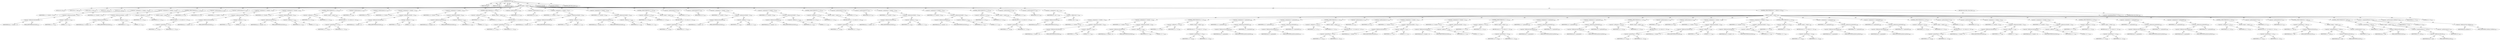 digraph "fullGtU" {  
"111669149727" [label = <(METHOD,fullGtU)<SUB>1408</SUB>> ]
"115964117054" [label = <(PARAM,this)<SUB>1408</SUB>> ]
"115964117055" [label = <(PARAM,int i1)<SUB>1408</SUB>> ]
"115964117056" [label = <(PARAM,int i2)<SUB>1408</SUB>> ]
"25769804007" [label = <(BLOCK,&lt;empty&gt;,&lt;empty&gt;)<SUB>1408</SUB>> ]
"94489280630" [label = <(LOCAL,int k: int)<SUB>1409</SUB>> ]
"94489280631" [label = <(LOCAL,char c1: char)<SUB>1410</SUB>> ]
"94489280632" [label = <(LOCAL,char c2: char)<SUB>1410</SUB>> ]
"94489280633" [label = <(LOCAL,int s1: int)<SUB>1411</SUB>> ]
"94489280634" [label = <(LOCAL,int s2: int)<SUB>1411</SUB>> ]
"30064772810" [label = <(&lt;operator&gt;.assignment,c1 = block[i1 + 1])<SUB>1413</SUB>> ]
"68719478274" [label = <(IDENTIFIER,c1,c1 = block[i1 + 1])<SUB>1413</SUB>> ]
"30064772811" [label = <(&lt;operator&gt;.indexAccess,block[i1 + 1])<SUB>1413</SUB>> ]
"30064772812" [label = <(&lt;operator&gt;.fieldAccess,this.block)<SUB>1413</SUB>> ]
"68719478275" [label = <(IDENTIFIER,this,c1 = block[i1 + 1])> ]
"55834575189" [label = <(FIELD_IDENTIFIER,block,block)<SUB>1413</SUB>> ]
"30064772813" [label = <(&lt;operator&gt;.addition,i1 + 1)<SUB>1413</SUB>> ]
"68719478276" [label = <(IDENTIFIER,i1,i1 + 1)<SUB>1413</SUB>> ]
"90194313674" [label = <(LITERAL,1,i1 + 1)<SUB>1413</SUB>> ]
"30064772814" [label = <(&lt;operator&gt;.assignment,c2 = block[i2 + 1])<SUB>1414</SUB>> ]
"68719478277" [label = <(IDENTIFIER,c2,c2 = block[i2 + 1])<SUB>1414</SUB>> ]
"30064772815" [label = <(&lt;operator&gt;.indexAccess,block[i2 + 1])<SUB>1414</SUB>> ]
"30064772816" [label = <(&lt;operator&gt;.fieldAccess,this.block)<SUB>1414</SUB>> ]
"68719478278" [label = <(IDENTIFIER,this,c2 = block[i2 + 1])> ]
"55834575190" [label = <(FIELD_IDENTIFIER,block,block)<SUB>1414</SUB>> ]
"30064772817" [label = <(&lt;operator&gt;.addition,i2 + 1)<SUB>1414</SUB>> ]
"68719478279" [label = <(IDENTIFIER,i2,i2 + 1)<SUB>1414</SUB>> ]
"90194313675" [label = <(LITERAL,1,i2 + 1)<SUB>1414</SUB>> ]
"47244640471" [label = <(CONTROL_STRUCTURE,IF,if (c1 != c2))<SUB>1415</SUB>> ]
"30064772818" [label = <(&lt;operator&gt;.notEquals,c1 != c2)<SUB>1415</SUB>> ]
"68719478280" [label = <(IDENTIFIER,c1,c1 != c2)<SUB>1415</SUB>> ]
"68719478281" [label = <(IDENTIFIER,c2,c1 != c2)<SUB>1415</SUB>> ]
"25769804008" [label = <(BLOCK,&lt;empty&gt;,&lt;empty&gt;)<SUB>1415</SUB>> ]
"146028888070" [label = <(RETURN,return (c1 &gt; c2);,return (c1 &gt; c2);)<SUB>1416</SUB>> ]
"30064772819" [label = <(&lt;operator&gt;.greaterThan,c1 &gt; c2)<SUB>1416</SUB>> ]
"68719478282" [label = <(IDENTIFIER,c1,c1 &gt; c2)<SUB>1416</SUB>> ]
"68719478283" [label = <(IDENTIFIER,c2,c1 &gt; c2)<SUB>1416</SUB>> ]
"30064772820" [label = <(&lt;operator&gt;.postIncrement,i1++)<SUB>1418</SUB>> ]
"68719478284" [label = <(IDENTIFIER,i1,i1++)<SUB>1418</SUB>> ]
"30064772821" [label = <(&lt;operator&gt;.postIncrement,i2++)<SUB>1419</SUB>> ]
"68719478285" [label = <(IDENTIFIER,i2,i2++)<SUB>1419</SUB>> ]
"30064772822" [label = <(&lt;operator&gt;.assignment,c1 = block[i1 + 1])<SUB>1421</SUB>> ]
"68719478286" [label = <(IDENTIFIER,c1,c1 = block[i1 + 1])<SUB>1421</SUB>> ]
"30064772823" [label = <(&lt;operator&gt;.indexAccess,block[i1 + 1])<SUB>1421</SUB>> ]
"30064772824" [label = <(&lt;operator&gt;.fieldAccess,this.block)<SUB>1421</SUB>> ]
"68719478287" [label = <(IDENTIFIER,this,c1 = block[i1 + 1])> ]
"55834575191" [label = <(FIELD_IDENTIFIER,block,block)<SUB>1421</SUB>> ]
"30064772825" [label = <(&lt;operator&gt;.addition,i1 + 1)<SUB>1421</SUB>> ]
"68719478288" [label = <(IDENTIFIER,i1,i1 + 1)<SUB>1421</SUB>> ]
"90194313676" [label = <(LITERAL,1,i1 + 1)<SUB>1421</SUB>> ]
"30064772826" [label = <(&lt;operator&gt;.assignment,c2 = block[i2 + 1])<SUB>1422</SUB>> ]
"68719478289" [label = <(IDENTIFIER,c2,c2 = block[i2 + 1])<SUB>1422</SUB>> ]
"30064772827" [label = <(&lt;operator&gt;.indexAccess,block[i2 + 1])<SUB>1422</SUB>> ]
"30064772828" [label = <(&lt;operator&gt;.fieldAccess,this.block)<SUB>1422</SUB>> ]
"68719478290" [label = <(IDENTIFIER,this,c2 = block[i2 + 1])> ]
"55834575192" [label = <(FIELD_IDENTIFIER,block,block)<SUB>1422</SUB>> ]
"30064772829" [label = <(&lt;operator&gt;.addition,i2 + 1)<SUB>1422</SUB>> ]
"68719478291" [label = <(IDENTIFIER,i2,i2 + 1)<SUB>1422</SUB>> ]
"90194313677" [label = <(LITERAL,1,i2 + 1)<SUB>1422</SUB>> ]
"47244640472" [label = <(CONTROL_STRUCTURE,IF,if (c1 != c2))<SUB>1423</SUB>> ]
"30064772830" [label = <(&lt;operator&gt;.notEquals,c1 != c2)<SUB>1423</SUB>> ]
"68719478292" [label = <(IDENTIFIER,c1,c1 != c2)<SUB>1423</SUB>> ]
"68719478293" [label = <(IDENTIFIER,c2,c1 != c2)<SUB>1423</SUB>> ]
"25769804009" [label = <(BLOCK,&lt;empty&gt;,&lt;empty&gt;)<SUB>1423</SUB>> ]
"146028888071" [label = <(RETURN,return (c1 &gt; c2);,return (c1 &gt; c2);)<SUB>1424</SUB>> ]
"30064772831" [label = <(&lt;operator&gt;.greaterThan,c1 &gt; c2)<SUB>1424</SUB>> ]
"68719478294" [label = <(IDENTIFIER,c1,c1 &gt; c2)<SUB>1424</SUB>> ]
"68719478295" [label = <(IDENTIFIER,c2,c1 &gt; c2)<SUB>1424</SUB>> ]
"30064772832" [label = <(&lt;operator&gt;.postIncrement,i1++)<SUB>1426</SUB>> ]
"68719478296" [label = <(IDENTIFIER,i1,i1++)<SUB>1426</SUB>> ]
"30064772833" [label = <(&lt;operator&gt;.postIncrement,i2++)<SUB>1427</SUB>> ]
"68719478297" [label = <(IDENTIFIER,i2,i2++)<SUB>1427</SUB>> ]
"30064772834" [label = <(&lt;operator&gt;.assignment,c1 = block[i1 + 1])<SUB>1429</SUB>> ]
"68719478298" [label = <(IDENTIFIER,c1,c1 = block[i1 + 1])<SUB>1429</SUB>> ]
"30064772835" [label = <(&lt;operator&gt;.indexAccess,block[i1 + 1])<SUB>1429</SUB>> ]
"30064772836" [label = <(&lt;operator&gt;.fieldAccess,this.block)<SUB>1429</SUB>> ]
"68719478299" [label = <(IDENTIFIER,this,c1 = block[i1 + 1])> ]
"55834575193" [label = <(FIELD_IDENTIFIER,block,block)<SUB>1429</SUB>> ]
"30064772837" [label = <(&lt;operator&gt;.addition,i1 + 1)<SUB>1429</SUB>> ]
"68719478300" [label = <(IDENTIFIER,i1,i1 + 1)<SUB>1429</SUB>> ]
"90194313678" [label = <(LITERAL,1,i1 + 1)<SUB>1429</SUB>> ]
"30064772838" [label = <(&lt;operator&gt;.assignment,c2 = block[i2 + 1])<SUB>1430</SUB>> ]
"68719478301" [label = <(IDENTIFIER,c2,c2 = block[i2 + 1])<SUB>1430</SUB>> ]
"30064772839" [label = <(&lt;operator&gt;.indexAccess,block[i2 + 1])<SUB>1430</SUB>> ]
"30064772840" [label = <(&lt;operator&gt;.fieldAccess,this.block)<SUB>1430</SUB>> ]
"68719478302" [label = <(IDENTIFIER,this,c2 = block[i2 + 1])> ]
"55834575194" [label = <(FIELD_IDENTIFIER,block,block)<SUB>1430</SUB>> ]
"30064772841" [label = <(&lt;operator&gt;.addition,i2 + 1)<SUB>1430</SUB>> ]
"68719478303" [label = <(IDENTIFIER,i2,i2 + 1)<SUB>1430</SUB>> ]
"90194313679" [label = <(LITERAL,1,i2 + 1)<SUB>1430</SUB>> ]
"47244640473" [label = <(CONTROL_STRUCTURE,IF,if (c1 != c2))<SUB>1431</SUB>> ]
"30064772842" [label = <(&lt;operator&gt;.notEquals,c1 != c2)<SUB>1431</SUB>> ]
"68719478304" [label = <(IDENTIFIER,c1,c1 != c2)<SUB>1431</SUB>> ]
"68719478305" [label = <(IDENTIFIER,c2,c1 != c2)<SUB>1431</SUB>> ]
"25769804010" [label = <(BLOCK,&lt;empty&gt;,&lt;empty&gt;)<SUB>1431</SUB>> ]
"146028888072" [label = <(RETURN,return (c1 &gt; c2);,return (c1 &gt; c2);)<SUB>1432</SUB>> ]
"30064772843" [label = <(&lt;operator&gt;.greaterThan,c1 &gt; c2)<SUB>1432</SUB>> ]
"68719478306" [label = <(IDENTIFIER,c1,c1 &gt; c2)<SUB>1432</SUB>> ]
"68719478307" [label = <(IDENTIFIER,c2,c1 &gt; c2)<SUB>1432</SUB>> ]
"30064772844" [label = <(&lt;operator&gt;.postIncrement,i1++)<SUB>1434</SUB>> ]
"68719478308" [label = <(IDENTIFIER,i1,i1++)<SUB>1434</SUB>> ]
"30064772845" [label = <(&lt;operator&gt;.postIncrement,i2++)<SUB>1435</SUB>> ]
"68719478309" [label = <(IDENTIFIER,i2,i2++)<SUB>1435</SUB>> ]
"30064772846" [label = <(&lt;operator&gt;.assignment,c1 = block[i1 + 1])<SUB>1437</SUB>> ]
"68719478310" [label = <(IDENTIFIER,c1,c1 = block[i1 + 1])<SUB>1437</SUB>> ]
"30064772847" [label = <(&lt;operator&gt;.indexAccess,block[i1 + 1])<SUB>1437</SUB>> ]
"30064772848" [label = <(&lt;operator&gt;.fieldAccess,this.block)<SUB>1437</SUB>> ]
"68719478311" [label = <(IDENTIFIER,this,c1 = block[i1 + 1])> ]
"55834575195" [label = <(FIELD_IDENTIFIER,block,block)<SUB>1437</SUB>> ]
"30064772849" [label = <(&lt;operator&gt;.addition,i1 + 1)<SUB>1437</SUB>> ]
"68719478312" [label = <(IDENTIFIER,i1,i1 + 1)<SUB>1437</SUB>> ]
"90194313680" [label = <(LITERAL,1,i1 + 1)<SUB>1437</SUB>> ]
"30064772850" [label = <(&lt;operator&gt;.assignment,c2 = block[i2 + 1])<SUB>1438</SUB>> ]
"68719478313" [label = <(IDENTIFIER,c2,c2 = block[i2 + 1])<SUB>1438</SUB>> ]
"30064772851" [label = <(&lt;operator&gt;.indexAccess,block[i2 + 1])<SUB>1438</SUB>> ]
"30064772852" [label = <(&lt;operator&gt;.fieldAccess,this.block)<SUB>1438</SUB>> ]
"68719478314" [label = <(IDENTIFIER,this,c2 = block[i2 + 1])> ]
"55834575196" [label = <(FIELD_IDENTIFIER,block,block)<SUB>1438</SUB>> ]
"30064772853" [label = <(&lt;operator&gt;.addition,i2 + 1)<SUB>1438</SUB>> ]
"68719478315" [label = <(IDENTIFIER,i2,i2 + 1)<SUB>1438</SUB>> ]
"90194313681" [label = <(LITERAL,1,i2 + 1)<SUB>1438</SUB>> ]
"47244640474" [label = <(CONTROL_STRUCTURE,IF,if (c1 != c2))<SUB>1439</SUB>> ]
"30064772854" [label = <(&lt;operator&gt;.notEquals,c1 != c2)<SUB>1439</SUB>> ]
"68719478316" [label = <(IDENTIFIER,c1,c1 != c2)<SUB>1439</SUB>> ]
"68719478317" [label = <(IDENTIFIER,c2,c1 != c2)<SUB>1439</SUB>> ]
"25769804011" [label = <(BLOCK,&lt;empty&gt;,&lt;empty&gt;)<SUB>1439</SUB>> ]
"146028888073" [label = <(RETURN,return (c1 &gt; c2);,return (c1 &gt; c2);)<SUB>1440</SUB>> ]
"30064772855" [label = <(&lt;operator&gt;.greaterThan,c1 &gt; c2)<SUB>1440</SUB>> ]
"68719478318" [label = <(IDENTIFIER,c1,c1 &gt; c2)<SUB>1440</SUB>> ]
"68719478319" [label = <(IDENTIFIER,c2,c1 &gt; c2)<SUB>1440</SUB>> ]
"30064772856" [label = <(&lt;operator&gt;.postIncrement,i1++)<SUB>1442</SUB>> ]
"68719478320" [label = <(IDENTIFIER,i1,i1++)<SUB>1442</SUB>> ]
"30064772857" [label = <(&lt;operator&gt;.postIncrement,i2++)<SUB>1443</SUB>> ]
"68719478321" [label = <(IDENTIFIER,i2,i2++)<SUB>1443</SUB>> ]
"30064772858" [label = <(&lt;operator&gt;.assignment,c1 = block[i1 + 1])<SUB>1445</SUB>> ]
"68719478322" [label = <(IDENTIFIER,c1,c1 = block[i1 + 1])<SUB>1445</SUB>> ]
"30064772859" [label = <(&lt;operator&gt;.indexAccess,block[i1 + 1])<SUB>1445</SUB>> ]
"30064772860" [label = <(&lt;operator&gt;.fieldAccess,this.block)<SUB>1445</SUB>> ]
"68719478323" [label = <(IDENTIFIER,this,c1 = block[i1 + 1])> ]
"55834575197" [label = <(FIELD_IDENTIFIER,block,block)<SUB>1445</SUB>> ]
"30064772861" [label = <(&lt;operator&gt;.addition,i1 + 1)<SUB>1445</SUB>> ]
"68719478324" [label = <(IDENTIFIER,i1,i1 + 1)<SUB>1445</SUB>> ]
"90194313682" [label = <(LITERAL,1,i1 + 1)<SUB>1445</SUB>> ]
"30064772862" [label = <(&lt;operator&gt;.assignment,c2 = block[i2 + 1])<SUB>1446</SUB>> ]
"68719478325" [label = <(IDENTIFIER,c2,c2 = block[i2 + 1])<SUB>1446</SUB>> ]
"30064772863" [label = <(&lt;operator&gt;.indexAccess,block[i2 + 1])<SUB>1446</SUB>> ]
"30064772864" [label = <(&lt;operator&gt;.fieldAccess,this.block)<SUB>1446</SUB>> ]
"68719478326" [label = <(IDENTIFIER,this,c2 = block[i2 + 1])> ]
"55834575198" [label = <(FIELD_IDENTIFIER,block,block)<SUB>1446</SUB>> ]
"30064772865" [label = <(&lt;operator&gt;.addition,i2 + 1)<SUB>1446</SUB>> ]
"68719478327" [label = <(IDENTIFIER,i2,i2 + 1)<SUB>1446</SUB>> ]
"90194313683" [label = <(LITERAL,1,i2 + 1)<SUB>1446</SUB>> ]
"47244640475" [label = <(CONTROL_STRUCTURE,IF,if (c1 != c2))<SUB>1447</SUB>> ]
"30064772866" [label = <(&lt;operator&gt;.notEquals,c1 != c2)<SUB>1447</SUB>> ]
"68719478328" [label = <(IDENTIFIER,c1,c1 != c2)<SUB>1447</SUB>> ]
"68719478329" [label = <(IDENTIFIER,c2,c1 != c2)<SUB>1447</SUB>> ]
"25769804012" [label = <(BLOCK,&lt;empty&gt;,&lt;empty&gt;)<SUB>1447</SUB>> ]
"146028888074" [label = <(RETURN,return (c1 &gt; c2);,return (c1 &gt; c2);)<SUB>1448</SUB>> ]
"30064772867" [label = <(&lt;operator&gt;.greaterThan,c1 &gt; c2)<SUB>1448</SUB>> ]
"68719478330" [label = <(IDENTIFIER,c1,c1 &gt; c2)<SUB>1448</SUB>> ]
"68719478331" [label = <(IDENTIFIER,c2,c1 &gt; c2)<SUB>1448</SUB>> ]
"30064772868" [label = <(&lt;operator&gt;.postIncrement,i1++)<SUB>1450</SUB>> ]
"68719478332" [label = <(IDENTIFIER,i1,i1++)<SUB>1450</SUB>> ]
"30064772869" [label = <(&lt;operator&gt;.postIncrement,i2++)<SUB>1451</SUB>> ]
"68719478333" [label = <(IDENTIFIER,i2,i2++)<SUB>1451</SUB>> ]
"30064772870" [label = <(&lt;operator&gt;.assignment,c1 = block[i1 + 1])<SUB>1453</SUB>> ]
"68719478334" [label = <(IDENTIFIER,c1,c1 = block[i1 + 1])<SUB>1453</SUB>> ]
"30064772871" [label = <(&lt;operator&gt;.indexAccess,block[i1 + 1])<SUB>1453</SUB>> ]
"30064772872" [label = <(&lt;operator&gt;.fieldAccess,this.block)<SUB>1453</SUB>> ]
"68719478335" [label = <(IDENTIFIER,this,c1 = block[i1 + 1])> ]
"55834575199" [label = <(FIELD_IDENTIFIER,block,block)<SUB>1453</SUB>> ]
"30064772873" [label = <(&lt;operator&gt;.addition,i1 + 1)<SUB>1453</SUB>> ]
"68719478336" [label = <(IDENTIFIER,i1,i1 + 1)<SUB>1453</SUB>> ]
"90194313684" [label = <(LITERAL,1,i1 + 1)<SUB>1453</SUB>> ]
"30064772874" [label = <(&lt;operator&gt;.assignment,c2 = block[i2 + 1])<SUB>1454</SUB>> ]
"68719478337" [label = <(IDENTIFIER,c2,c2 = block[i2 + 1])<SUB>1454</SUB>> ]
"30064772875" [label = <(&lt;operator&gt;.indexAccess,block[i2 + 1])<SUB>1454</SUB>> ]
"30064772876" [label = <(&lt;operator&gt;.fieldAccess,this.block)<SUB>1454</SUB>> ]
"68719478338" [label = <(IDENTIFIER,this,c2 = block[i2 + 1])> ]
"55834575200" [label = <(FIELD_IDENTIFIER,block,block)<SUB>1454</SUB>> ]
"30064772877" [label = <(&lt;operator&gt;.addition,i2 + 1)<SUB>1454</SUB>> ]
"68719478339" [label = <(IDENTIFIER,i2,i2 + 1)<SUB>1454</SUB>> ]
"90194313685" [label = <(LITERAL,1,i2 + 1)<SUB>1454</SUB>> ]
"47244640476" [label = <(CONTROL_STRUCTURE,IF,if (c1 != c2))<SUB>1455</SUB>> ]
"30064772878" [label = <(&lt;operator&gt;.notEquals,c1 != c2)<SUB>1455</SUB>> ]
"68719478340" [label = <(IDENTIFIER,c1,c1 != c2)<SUB>1455</SUB>> ]
"68719478341" [label = <(IDENTIFIER,c2,c1 != c2)<SUB>1455</SUB>> ]
"25769804013" [label = <(BLOCK,&lt;empty&gt;,&lt;empty&gt;)<SUB>1455</SUB>> ]
"146028888075" [label = <(RETURN,return (c1 &gt; c2);,return (c1 &gt; c2);)<SUB>1456</SUB>> ]
"30064772879" [label = <(&lt;operator&gt;.greaterThan,c1 &gt; c2)<SUB>1456</SUB>> ]
"68719478342" [label = <(IDENTIFIER,c1,c1 &gt; c2)<SUB>1456</SUB>> ]
"68719478343" [label = <(IDENTIFIER,c2,c1 &gt; c2)<SUB>1456</SUB>> ]
"30064772880" [label = <(&lt;operator&gt;.postIncrement,i1++)<SUB>1458</SUB>> ]
"68719478344" [label = <(IDENTIFIER,i1,i1++)<SUB>1458</SUB>> ]
"30064772881" [label = <(&lt;operator&gt;.postIncrement,i2++)<SUB>1459</SUB>> ]
"68719478345" [label = <(IDENTIFIER,i2,i2++)<SUB>1459</SUB>> ]
"30064772882" [label = <(&lt;operator&gt;.assignment,k = last + 1)<SUB>1461</SUB>> ]
"68719478346" [label = <(IDENTIFIER,k,k = last + 1)<SUB>1461</SUB>> ]
"30064772883" [label = <(&lt;operator&gt;.addition,last + 1)<SUB>1461</SUB>> ]
"30064772884" [label = <(&lt;operator&gt;.fieldAccess,this.last)<SUB>1461</SUB>> ]
"68719478347" [label = <(IDENTIFIER,this,last + 1)> ]
"55834575201" [label = <(FIELD_IDENTIFIER,last,last)<SUB>1461</SUB>> ]
"90194313686" [label = <(LITERAL,1,last + 1)<SUB>1461</SUB>> ]
"47244640477" [label = <(CONTROL_STRUCTURE,DO,do {...} while (k &gt;= 0))<SUB>1463</SUB>> ]
"25769804014" [label = <(BLOCK,&lt;empty&gt;,&lt;empty&gt;)<SUB>1463</SUB>> ]
"30064772885" [label = <(&lt;operator&gt;.assignment,c1 = block[i1 + 1])<SUB>1464</SUB>> ]
"68719478348" [label = <(IDENTIFIER,c1,c1 = block[i1 + 1])<SUB>1464</SUB>> ]
"30064772886" [label = <(&lt;operator&gt;.indexAccess,block[i1 + 1])<SUB>1464</SUB>> ]
"30064772887" [label = <(&lt;operator&gt;.fieldAccess,this.block)<SUB>1464</SUB>> ]
"68719478349" [label = <(IDENTIFIER,this,c1 = block[i1 + 1])> ]
"55834575202" [label = <(FIELD_IDENTIFIER,block,block)<SUB>1464</SUB>> ]
"30064772888" [label = <(&lt;operator&gt;.addition,i1 + 1)<SUB>1464</SUB>> ]
"68719478350" [label = <(IDENTIFIER,i1,i1 + 1)<SUB>1464</SUB>> ]
"90194313687" [label = <(LITERAL,1,i1 + 1)<SUB>1464</SUB>> ]
"30064772889" [label = <(&lt;operator&gt;.assignment,c2 = block[i2 + 1])<SUB>1465</SUB>> ]
"68719478351" [label = <(IDENTIFIER,c2,c2 = block[i2 + 1])<SUB>1465</SUB>> ]
"30064772890" [label = <(&lt;operator&gt;.indexAccess,block[i2 + 1])<SUB>1465</SUB>> ]
"30064772891" [label = <(&lt;operator&gt;.fieldAccess,this.block)<SUB>1465</SUB>> ]
"68719478352" [label = <(IDENTIFIER,this,c2 = block[i2 + 1])> ]
"55834575203" [label = <(FIELD_IDENTIFIER,block,block)<SUB>1465</SUB>> ]
"30064772892" [label = <(&lt;operator&gt;.addition,i2 + 1)<SUB>1465</SUB>> ]
"68719478353" [label = <(IDENTIFIER,i2,i2 + 1)<SUB>1465</SUB>> ]
"90194313688" [label = <(LITERAL,1,i2 + 1)<SUB>1465</SUB>> ]
"47244640478" [label = <(CONTROL_STRUCTURE,IF,if (c1 != c2))<SUB>1466</SUB>> ]
"30064772893" [label = <(&lt;operator&gt;.notEquals,c1 != c2)<SUB>1466</SUB>> ]
"68719478354" [label = <(IDENTIFIER,c1,c1 != c2)<SUB>1466</SUB>> ]
"68719478355" [label = <(IDENTIFIER,c2,c1 != c2)<SUB>1466</SUB>> ]
"25769804015" [label = <(BLOCK,&lt;empty&gt;,&lt;empty&gt;)<SUB>1466</SUB>> ]
"146028888076" [label = <(RETURN,return (c1 &gt; c2);,return (c1 &gt; c2);)<SUB>1467</SUB>> ]
"30064772894" [label = <(&lt;operator&gt;.greaterThan,c1 &gt; c2)<SUB>1467</SUB>> ]
"68719478356" [label = <(IDENTIFIER,c1,c1 &gt; c2)<SUB>1467</SUB>> ]
"68719478357" [label = <(IDENTIFIER,c2,c1 &gt; c2)<SUB>1467</SUB>> ]
"30064772895" [label = <(&lt;operator&gt;.assignment,s1 = quadrant[i1])<SUB>1469</SUB>> ]
"68719478358" [label = <(IDENTIFIER,s1,s1 = quadrant[i1])<SUB>1469</SUB>> ]
"30064772896" [label = <(&lt;operator&gt;.indexAccess,quadrant[i1])<SUB>1469</SUB>> ]
"30064772897" [label = <(&lt;operator&gt;.fieldAccess,this.quadrant)<SUB>1469</SUB>> ]
"68719478359" [label = <(IDENTIFIER,this,s1 = quadrant[i1])> ]
"55834575204" [label = <(FIELD_IDENTIFIER,quadrant,quadrant)<SUB>1469</SUB>> ]
"68719478360" [label = <(IDENTIFIER,i1,s1 = quadrant[i1])<SUB>1469</SUB>> ]
"30064772898" [label = <(&lt;operator&gt;.assignment,s2 = quadrant[i2])<SUB>1470</SUB>> ]
"68719478361" [label = <(IDENTIFIER,s2,s2 = quadrant[i2])<SUB>1470</SUB>> ]
"30064772899" [label = <(&lt;operator&gt;.indexAccess,quadrant[i2])<SUB>1470</SUB>> ]
"30064772900" [label = <(&lt;operator&gt;.fieldAccess,this.quadrant)<SUB>1470</SUB>> ]
"68719478362" [label = <(IDENTIFIER,this,s2 = quadrant[i2])> ]
"55834575205" [label = <(FIELD_IDENTIFIER,quadrant,quadrant)<SUB>1470</SUB>> ]
"68719478363" [label = <(IDENTIFIER,i2,s2 = quadrant[i2])<SUB>1470</SUB>> ]
"47244640479" [label = <(CONTROL_STRUCTURE,IF,if (s1 != s2))<SUB>1471</SUB>> ]
"30064772901" [label = <(&lt;operator&gt;.notEquals,s1 != s2)<SUB>1471</SUB>> ]
"68719478364" [label = <(IDENTIFIER,s1,s1 != s2)<SUB>1471</SUB>> ]
"68719478365" [label = <(IDENTIFIER,s2,s1 != s2)<SUB>1471</SUB>> ]
"25769804016" [label = <(BLOCK,&lt;empty&gt;,&lt;empty&gt;)<SUB>1471</SUB>> ]
"146028888077" [label = <(RETURN,return (s1 &gt; s2);,return (s1 &gt; s2);)<SUB>1472</SUB>> ]
"30064772902" [label = <(&lt;operator&gt;.greaterThan,s1 &gt; s2)<SUB>1472</SUB>> ]
"68719478366" [label = <(IDENTIFIER,s1,s1 &gt; s2)<SUB>1472</SUB>> ]
"68719478367" [label = <(IDENTIFIER,s2,s1 &gt; s2)<SUB>1472</SUB>> ]
"30064772903" [label = <(&lt;operator&gt;.postIncrement,i1++)<SUB>1474</SUB>> ]
"68719478368" [label = <(IDENTIFIER,i1,i1++)<SUB>1474</SUB>> ]
"30064772904" [label = <(&lt;operator&gt;.postIncrement,i2++)<SUB>1475</SUB>> ]
"68719478369" [label = <(IDENTIFIER,i2,i2++)<SUB>1475</SUB>> ]
"30064772905" [label = <(&lt;operator&gt;.assignment,c1 = block[i1 + 1])<SUB>1477</SUB>> ]
"68719478370" [label = <(IDENTIFIER,c1,c1 = block[i1 + 1])<SUB>1477</SUB>> ]
"30064772906" [label = <(&lt;operator&gt;.indexAccess,block[i1 + 1])<SUB>1477</SUB>> ]
"30064772907" [label = <(&lt;operator&gt;.fieldAccess,this.block)<SUB>1477</SUB>> ]
"68719478371" [label = <(IDENTIFIER,this,c1 = block[i1 + 1])> ]
"55834575206" [label = <(FIELD_IDENTIFIER,block,block)<SUB>1477</SUB>> ]
"30064772908" [label = <(&lt;operator&gt;.addition,i1 + 1)<SUB>1477</SUB>> ]
"68719478372" [label = <(IDENTIFIER,i1,i1 + 1)<SUB>1477</SUB>> ]
"90194313689" [label = <(LITERAL,1,i1 + 1)<SUB>1477</SUB>> ]
"30064772909" [label = <(&lt;operator&gt;.assignment,c2 = block[i2 + 1])<SUB>1478</SUB>> ]
"68719478373" [label = <(IDENTIFIER,c2,c2 = block[i2 + 1])<SUB>1478</SUB>> ]
"30064772910" [label = <(&lt;operator&gt;.indexAccess,block[i2 + 1])<SUB>1478</SUB>> ]
"30064772911" [label = <(&lt;operator&gt;.fieldAccess,this.block)<SUB>1478</SUB>> ]
"68719478374" [label = <(IDENTIFIER,this,c2 = block[i2 + 1])> ]
"55834575207" [label = <(FIELD_IDENTIFIER,block,block)<SUB>1478</SUB>> ]
"30064772912" [label = <(&lt;operator&gt;.addition,i2 + 1)<SUB>1478</SUB>> ]
"68719478375" [label = <(IDENTIFIER,i2,i2 + 1)<SUB>1478</SUB>> ]
"90194313690" [label = <(LITERAL,1,i2 + 1)<SUB>1478</SUB>> ]
"47244640480" [label = <(CONTROL_STRUCTURE,IF,if (c1 != c2))<SUB>1479</SUB>> ]
"30064772913" [label = <(&lt;operator&gt;.notEquals,c1 != c2)<SUB>1479</SUB>> ]
"68719478376" [label = <(IDENTIFIER,c1,c1 != c2)<SUB>1479</SUB>> ]
"68719478377" [label = <(IDENTIFIER,c2,c1 != c2)<SUB>1479</SUB>> ]
"25769804017" [label = <(BLOCK,&lt;empty&gt;,&lt;empty&gt;)<SUB>1479</SUB>> ]
"146028888078" [label = <(RETURN,return (c1 &gt; c2);,return (c1 &gt; c2);)<SUB>1480</SUB>> ]
"30064772914" [label = <(&lt;operator&gt;.greaterThan,c1 &gt; c2)<SUB>1480</SUB>> ]
"68719478378" [label = <(IDENTIFIER,c1,c1 &gt; c2)<SUB>1480</SUB>> ]
"68719478379" [label = <(IDENTIFIER,c2,c1 &gt; c2)<SUB>1480</SUB>> ]
"30064772915" [label = <(&lt;operator&gt;.assignment,s1 = quadrant[i1])<SUB>1482</SUB>> ]
"68719478380" [label = <(IDENTIFIER,s1,s1 = quadrant[i1])<SUB>1482</SUB>> ]
"30064772916" [label = <(&lt;operator&gt;.indexAccess,quadrant[i1])<SUB>1482</SUB>> ]
"30064772917" [label = <(&lt;operator&gt;.fieldAccess,this.quadrant)<SUB>1482</SUB>> ]
"68719478381" [label = <(IDENTIFIER,this,s1 = quadrant[i1])> ]
"55834575208" [label = <(FIELD_IDENTIFIER,quadrant,quadrant)<SUB>1482</SUB>> ]
"68719478382" [label = <(IDENTIFIER,i1,s1 = quadrant[i1])<SUB>1482</SUB>> ]
"30064772918" [label = <(&lt;operator&gt;.assignment,s2 = quadrant[i2])<SUB>1483</SUB>> ]
"68719478383" [label = <(IDENTIFIER,s2,s2 = quadrant[i2])<SUB>1483</SUB>> ]
"30064772919" [label = <(&lt;operator&gt;.indexAccess,quadrant[i2])<SUB>1483</SUB>> ]
"30064772920" [label = <(&lt;operator&gt;.fieldAccess,this.quadrant)<SUB>1483</SUB>> ]
"68719478384" [label = <(IDENTIFIER,this,s2 = quadrant[i2])> ]
"55834575209" [label = <(FIELD_IDENTIFIER,quadrant,quadrant)<SUB>1483</SUB>> ]
"68719478385" [label = <(IDENTIFIER,i2,s2 = quadrant[i2])<SUB>1483</SUB>> ]
"47244640481" [label = <(CONTROL_STRUCTURE,IF,if (s1 != s2))<SUB>1484</SUB>> ]
"30064772921" [label = <(&lt;operator&gt;.notEquals,s1 != s2)<SUB>1484</SUB>> ]
"68719478386" [label = <(IDENTIFIER,s1,s1 != s2)<SUB>1484</SUB>> ]
"68719478387" [label = <(IDENTIFIER,s2,s1 != s2)<SUB>1484</SUB>> ]
"25769804018" [label = <(BLOCK,&lt;empty&gt;,&lt;empty&gt;)<SUB>1484</SUB>> ]
"146028888079" [label = <(RETURN,return (s1 &gt; s2);,return (s1 &gt; s2);)<SUB>1485</SUB>> ]
"30064772922" [label = <(&lt;operator&gt;.greaterThan,s1 &gt; s2)<SUB>1485</SUB>> ]
"68719478388" [label = <(IDENTIFIER,s1,s1 &gt; s2)<SUB>1485</SUB>> ]
"68719478389" [label = <(IDENTIFIER,s2,s1 &gt; s2)<SUB>1485</SUB>> ]
"30064772923" [label = <(&lt;operator&gt;.postIncrement,i1++)<SUB>1487</SUB>> ]
"68719478390" [label = <(IDENTIFIER,i1,i1++)<SUB>1487</SUB>> ]
"30064772924" [label = <(&lt;operator&gt;.postIncrement,i2++)<SUB>1488</SUB>> ]
"68719478391" [label = <(IDENTIFIER,i2,i2++)<SUB>1488</SUB>> ]
"30064772925" [label = <(&lt;operator&gt;.assignment,c1 = block[i1 + 1])<SUB>1490</SUB>> ]
"68719478392" [label = <(IDENTIFIER,c1,c1 = block[i1 + 1])<SUB>1490</SUB>> ]
"30064772926" [label = <(&lt;operator&gt;.indexAccess,block[i1 + 1])<SUB>1490</SUB>> ]
"30064772927" [label = <(&lt;operator&gt;.fieldAccess,this.block)<SUB>1490</SUB>> ]
"68719478393" [label = <(IDENTIFIER,this,c1 = block[i1 + 1])> ]
"55834575210" [label = <(FIELD_IDENTIFIER,block,block)<SUB>1490</SUB>> ]
"30064772928" [label = <(&lt;operator&gt;.addition,i1 + 1)<SUB>1490</SUB>> ]
"68719478394" [label = <(IDENTIFIER,i1,i1 + 1)<SUB>1490</SUB>> ]
"90194313691" [label = <(LITERAL,1,i1 + 1)<SUB>1490</SUB>> ]
"30064772929" [label = <(&lt;operator&gt;.assignment,c2 = block[i2 + 1])<SUB>1491</SUB>> ]
"68719478395" [label = <(IDENTIFIER,c2,c2 = block[i2 + 1])<SUB>1491</SUB>> ]
"30064772930" [label = <(&lt;operator&gt;.indexAccess,block[i2 + 1])<SUB>1491</SUB>> ]
"30064772931" [label = <(&lt;operator&gt;.fieldAccess,this.block)<SUB>1491</SUB>> ]
"68719478396" [label = <(IDENTIFIER,this,c2 = block[i2 + 1])> ]
"55834575211" [label = <(FIELD_IDENTIFIER,block,block)<SUB>1491</SUB>> ]
"30064772932" [label = <(&lt;operator&gt;.addition,i2 + 1)<SUB>1491</SUB>> ]
"68719478397" [label = <(IDENTIFIER,i2,i2 + 1)<SUB>1491</SUB>> ]
"90194313692" [label = <(LITERAL,1,i2 + 1)<SUB>1491</SUB>> ]
"47244640482" [label = <(CONTROL_STRUCTURE,IF,if (c1 != c2))<SUB>1492</SUB>> ]
"30064772933" [label = <(&lt;operator&gt;.notEquals,c1 != c2)<SUB>1492</SUB>> ]
"68719478398" [label = <(IDENTIFIER,c1,c1 != c2)<SUB>1492</SUB>> ]
"68719478399" [label = <(IDENTIFIER,c2,c1 != c2)<SUB>1492</SUB>> ]
"25769804019" [label = <(BLOCK,&lt;empty&gt;,&lt;empty&gt;)<SUB>1492</SUB>> ]
"146028888080" [label = <(RETURN,return (c1 &gt; c2);,return (c1 &gt; c2);)<SUB>1493</SUB>> ]
"30064772934" [label = <(&lt;operator&gt;.greaterThan,c1 &gt; c2)<SUB>1493</SUB>> ]
"68719478400" [label = <(IDENTIFIER,c1,c1 &gt; c2)<SUB>1493</SUB>> ]
"68719478401" [label = <(IDENTIFIER,c2,c1 &gt; c2)<SUB>1493</SUB>> ]
"30064772935" [label = <(&lt;operator&gt;.assignment,s1 = quadrant[i1])<SUB>1495</SUB>> ]
"68719478402" [label = <(IDENTIFIER,s1,s1 = quadrant[i1])<SUB>1495</SUB>> ]
"30064772936" [label = <(&lt;operator&gt;.indexAccess,quadrant[i1])<SUB>1495</SUB>> ]
"30064772937" [label = <(&lt;operator&gt;.fieldAccess,this.quadrant)<SUB>1495</SUB>> ]
"68719478403" [label = <(IDENTIFIER,this,s1 = quadrant[i1])> ]
"55834575212" [label = <(FIELD_IDENTIFIER,quadrant,quadrant)<SUB>1495</SUB>> ]
"68719478404" [label = <(IDENTIFIER,i1,s1 = quadrant[i1])<SUB>1495</SUB>> ]
"30064772938" [label = <(&lt;operator&gt;.assignment,s2 = quadrant[i2])<SUB>1496</SUB>> ]
"68719478405" [label = <(IDENTIFIER,s2,s2 = quadrant[i2])<SUB>1496</SUB>> ]
"30064772939" [label = <(&lt;operator&gt;.indexAccess,quadrant[i2])<SUB>1496</SUB>> ]
"30064772940" [label = <(&lt;operator&gt;.fieldAccess,this.quadrant)<SUB>1496</SUB>> ]
"68719478406" [label = <(IDENTIFIER,this,s2 = quadrant[i2])> ]
"55834575213" [label = <(FIELD_IDENTIFIER,quadrant,quadrant)<SUB>1496</SUB>> ]
"68719478407" [label = <(IDENTIFIER,i2,s2 = quadrant[i2])<SUB>1496</SUB>> ]
"47244640483" [label = <(CONTROL_STRUCTURE,IF,if (s1 != s2))<SUB>1497</SUB>> ]
"30064772941" [label = <(&lt;operator&gt;.notEquals,s1 != s2)<SUB>1497</SUB>> ]
"68719478408" [label = <(IDENTIFIER,s1,s1 != s2)<SUB>1497</SUB>> ]
"68719478409" [label = <(IDENTIFIER,s2,s1 != s2)<SUB>1497</SUB>> ]
"25769804020" [label = <(BLOCK,&lt;empty&gt;,&lt;empty&gt;)<SUB>1497</SUB>> ]
"146028888081" [label = <(RETURN,return (s1 &gt; s2);,return (s1 &gt; s2);)<SUB>1498</SUB>> ]
"30064772942" [label = <(&lt;operator&gt;.greaterThan,s1 &gt; s2)<SUB>1498</SUB>> ]
"68719478410" [label = <(IDENTIFIER,s1,s1 &gt; s2)<SUB>1498</SUB>> ]
"68719478411" [label = <(IDENTIFIER,s2,s1 &gt; s2)<SUB>1498</SUB>> ]
"30064772943" [label = <(&lt;operator&gt;.postIncrement,i1++)<SUB>1500</SUB>> ]
"68719478412" [label = <(IDENTIFIER,i1,i1++)<SUB>1500</SUB>> ]
"30064772944" [label = <(&lt;operator&gt;.postIncrement,i2++)<SUB>1501</SUB>> ]
"68719478413" [label = <(IDENTIFIER,i2,i2++)<SUB>1501</SUB>> ]
"30064772945" [label = <(&lt;operator&gt;.assignment,c1 = block[i1 + 1])<SUB>1503</SUB>> ]
"68719478414" [label = <(IDENTIFIER,c1,c1 = block[i1 + 1])<SUB>1503</SUB>> ]
"30064772946" [label = <(&lt;operator&gt;.indexAccess,block[i1 + 1])<SUB>1503</SUB>> ]
"30064772947" [label = <(&lt;operator&gt;.fieldAccess,this.block)<SUB>1503</SUB>> ]
"68719478415" [label = <(IDENTIFIER,this,c1 = block[i1 + 1])> ]
"55834575214" [label = <(FIELD_IDENTIFIER,block,block)<SUB>1503</SUB>> ]
"30064772948" [label = <(&lt;operator&gt;.addition,i1 + 1)<SUB>1503</SUB>> ]
"68719478416" [label = <(IDENTIFIER,i1,i1 + 1)<SUB>1503</SUB>> ]
"90194313693" [label = <(LITERAL,1,i1 + 1)<SUB>1503</SUB>> ]
"30064772949" [label = <(&lt;operator&gt;.assignment,c2 = block[i2 + 1])<SUB>1504</SUB>> ]
"68719478417" [label = <(IDENTIFIER,c2,c2 = block[i2 + 1])<SUB>1504</SUB>> ]
"30064772950" [label = <(&lt;operator&gt;.indexAccess,block[i2 + 1])<SUB>1504</SUB>> ]
"30064772951" [label = <(&lt;operator&gt;.fieldAccess,this.block)<SUB>1504</SUB>> ]
"68719478418" [label = <(IDENTIFIER,this,c2 = block[i2 + 1])> ]
"55834575215" [label = <(FIELD_IDENTIFIER,block,block)<SUB>1504</SUB>> ]
"30064772952" [label = <(&lt;operator&gt;.addition,i2 + 1)<SUB>1504</SUB>> ]
"68719478419" [label = <(IDENTIFIER,i2,i2 + 1)<SUB>1504</SUB>> ]
"90194313694" [label = <(LITERAL,1,i2 + 1)<SUB>1504</SUB>> ]
"47244640484" [label = <(CONTROL_STRUCTURE,IF,if (c1 != c2))<SUB>1505</SUB>> ]
"30064772953" [label = <(&lt;operator&gt;.notEquals,c1 != c2)<SUB>1505</SUB>> ]
"68719478420" [label = <(IDENTIFIER,c1,c1 != c2)<SUB>1505</SUB>> ]
"68719478421" [label = <(IDENTIFIER,c2,c1 != c2)<SUB>1505</SUB>> ]
"25769804021" [label = <(BLOCK,&lt;empty&gt;,&lt;empty&gt;)<SUB>1505</SUB>> ]
"146028888082" [label = <(RETURN,return (c1 &gt; c2);,return (c1 &gt; c2);)<SUB>1506</SUB>> ]
"30064772954" [label = <(&lt;operator&gt;.greaterThan,c1 &gt; c2)<SUB>1506</SUB>> ]
"68719478422" [label = <(IDENTIFIER,c1,c1 &gt; c2)<SUB>1506</SUB>> ]
"68719478423" [label = <(IDENTIFIER,c2,c1 &gt; c2)<SUB>1506</SUB>> ]
"30064772955" [label = <(&lt;operator&gt;.assignment,s1 = quadrant[i1])<SUB>1508</SUB>> ]
"68719478424" [label = <(IDENTIFIER,s1,s1 = quadrant[i1])<SUB>1508</SUB>> ]
"30064772956" [label = <(&lt;operator&gt;.indexAccess,quadrant[i1])<SUB>1508</SUB>> ]
"30064772957" [label = <(&lt;operator&gt;.fieldAccess,this.quadrant)<SUB>1508</SUB>> ]
"68719478425" [label = <(IDENTIFIER,this,s1 = quadrant[i1])> ]
"55834575216" [label = <(FIELD_IDENTIFIER,quadrant,quadrant)<SUB>1508</SUB>> ]
"68719478426" [label = <(IDENTIFIER,i1,s1 = quadrant[i1])<SUB>1508</SUB>> ]
"30064772958" [label = <(&lt;operator&gt;.assignment,s2 = quadrant[i2])<SUB>1509</SUB>> ]
"68719478427" [label = <(IDENTIFIER,s2,s2 = quadrant[i2])<SUB>1509</SUB>> ]
"30064772959" [label = <(&lt;operator&gt;.indexAccess,quadrant[i2])<SUB>1509</SUB>> ]
"30064772960" [label = <(&lt;operator&gt;.fieldAccess,this.quadrant)<SUB>1509</SUB>> ]
"68719478428" [label = <(IDENTIFIER,this,s2 = quadrant[i2])> ]
"55834575217" [label = <(FIELD_IDENTIFIER,quadrant,quadrant)<SUB>1509</SUB>> ]
"68719478429" [label = <(IDENTIFIER,i2,s2 = quadrant[i2])<SUB>1509</SUB>> ]
"47244640485" [label = <(CONTROL_STRUCTURE,IF,if (s1 != s2))<SUB>1510</SUB>> ]
"30064772961" [label = <(&lt;operator&gt;.notEquals,s1 != s2)<SUB>1510</SUB>> ]
"68719478430" [label = <(IDENTIFIER,s1,s1 != s2)<SUB>1510</SUB>> ]
"68719478431" [label = <(IDENTIFIER,s2,s1 != s2)<SUB>1510</SUB>> ]
"25769804022" [label = <(BLOCK,&lt;empty&gt;,&lt;empty&gt;)<SUB>1510</SUB>> ]
"146028888083" [label = <(RETURN,return (s1 &gt; s2);,return (s1 &gt; s2);)<SUB>1511</SUB>> ]
"30064772962" [label = <(&lt;operator&gt;.greaterThan,s1 &gt; s2)<SUB>1511</SUB>> ]
"68719478432" [label = <(IDENTIFIER,s1,s1 &gt; s2)<SUB>1511</SUB>> ]
"68719478433" [label = <(IDENTIFIER,s2,s1 &gt; s2)<SUB>1511</SUB>> ]
"30064772963" [label = <(&lt;operator&gt;.postIncrement,i1++)<SUB>1513</SUB>> ]
"68719478434" [label = <(IDENTIFIER,i1,i1++)<SUB>1513</SUB>> ]
"30064772964" [label = <(&lt;operator&gt;.postIncrement,i2++)<SUB>1514</SUB>> ]
"68719478435" [label = <(IDENTIFIER,i2,i2++)<SUB>1514</SUB>> ]
"47244640486" [label = <(CONTROL_STRUCTURE,IF,if (i1 &gt; last))<SUB>1516</SUB>> ]
"30064772965" [label = <(&lt;operator&gt;.greaterThan,i1 &gt; last)<SUB>1516</SUB>> ]
"68719478436" [label = <(IDENTIFIER,i1,i1 &gt; last)<SUB>1516</SUB>> ]
"30064772966" [label = <(&lt;operator&gt;.fieldAccess,this.last)<SUB>1516</SUB>> ]
"68719478437" [label = <(IDENTIFIER,this,i1 &gt; last)> ]
"55834575218" [label = <(FIELD_IDENTIFIER,last,last)<SUB>1516</SUB>> ]
"25769804023" [label = <(BLOCK,&lt;empty&gt;,&lt;empty&gt;)<SUB>1516</SUB>> ]
"30064772967" [label = <(&lt;operator&gt;.assignmentMinus,i1 -= last)<SUB>1517</SUB>> ]
"68719478438" [label = <(IDENTIFIER,i1,i1 -= last)<SUB>1517</SUB>> ]
"30064772968" [label = <(&lt;operator&gt;.fieldAccess,this.last)<SUB>1517</SUB>> ]
"68719478439" [label = <(IDENTIFIER,this,i1 -= last)> ]
"55834575219" [label = <(FIELD_IDENTIFIER,last,last)<SUB>1517</SUB>> ]
"30064772969" [label = <(&lt;operator&gt;.postDecrement,i1--)<SUB>1518</SUB>> ]
"68719478440" [label = <(IDENTIFIER,i1,i1--)<SUB>1518</SUB>> ]
"47244640487" [label = <(CONTROL_STRUCTURE,IF,if (i2 &gt; last))<SUB>1520</SUB>> ]
"30064772970" [label = <(&lt;operator&gt;.greaterThan,i2 &gt; last)<SUB>1520</SUB>> ]
"68719478441" [label = <(IDENTIFIER,i2,i2 &gt; last)<SUB>1520</SUB>> ]
"30064772971" [label = <(&lt;operator&gt;.fieldAccess,this.last)<SUB>1520</SUB>> ]
"68719478442" [label = <(IDENTIFIER,this,i2 &gt; last)> ]
"55834575220" [label = <(FIELD_IDENTIFIER,last,last)<SUB>1520</SUB>> ]
"25769804024" [label = <(BLOCK,&lt;empty&gt;,&lt;empty&gt;)<SUB>1520</SUB>> ]
"30064772972" [label = <(&lt;operator&gt;.assignmentMinus,i2 -= last)<SUB>1521</SUB>> ]
"68719478443" [label = <(IDENTIFIER,i2,i2 -= last)<SUB>1521</SUB>> ]
"30064772973" [label = <(&lt;operator&gt;.fieldAccess,this.last)<SUB>1521</SUB>> ]
"68719478444" [label = <(IDENTIFIER,this,i2 -= last)> ]
"55834575221" [label = <(FIELD_IDENTIFIER,last,last)<SUB>1521</SUB>> ]
"30064772974" [label = <(&lt;operator&gt;.postDecrement,i2--)<SUB>1522</SUB>> ]
"68719478445" [label = <(IDENTIFIER,i2,i2--)<SUB>1522</SUB>> ]
"30064772975" [label = <(&lt;operator&gt;.assignmentMinus,k -= 4)<SUB>1525</SUB>> ]
"68719478446" [label = <(IDENTIFIER,k,k -= 4)<SUB>1525</SUB>> ]
"90194313695" [label = <(LITERAL,4,k -= 4)<SUB>1525</SUB>> ]
"30064772976" [label = <(&lt;operator&gt;.postIncrement,workDone++)<SUB>1526</SUB>> ]
"30064772977" [label = <(&lt;operator&gt;.fieldAccess,this.workDone)<SUB>1526</SUB>> ]
"68719478447" [label = <(IDENTIFIER,this,workDone++)> ]
"55834575222" [label = <(FIELD_IDENTIFIER,workDone,workDone)<SUB>1526</SUB>> ]
"30064772978" [label = <(&lt;operator&gt;.greaterEqualsThan,k &gt;= 0)<SUB>1527</SUB>> ]
"68719478448" [label = <(IDENTIFIER,k,k &gt;= 0)<SUB>1527</SUB>> ]
"90194313696" [label = <(LITERAL,0,k &gt;= 0)<SUB>1527</SUB>> ]
"146028888084" [label = <(RETURN,return false;,return false;)<SUB>1529</SUB>> ]
"90194313697" [label = <(LITERAL,false,return false;)<SUB>1529</SUB>> ]
"133143986277" [label = <(MODIFIER,PRIVATE)> ]
"133143986278" [label = <(MODIFIER,VIRTUAL)> ]
"128849018911" [label = <(METHOD_RETURN,boolean)<SUB>1408</SUB>> ]
  "111669149727" -> "115964117054"  [ label = "AST: "] 
  "111669149727" -> "115964117055"  [ label = "AST: "] 
  "111669149727" -> "115964117056"  [ label = "AST: "] 
  "111669149727" -> "25769804007"  [ label = "AST: "] 
  "111669149727" -> "133143986277"  [ label = "AST: "] 
  "111669149727" -> "133143986278"  [ label = "AST: "] 
  "111669149727" -> "128849018911"  [ label = "AST: "] 
  "25769804007" -> "94489280630"  [ label = "AST: "] 
  "25769804007" -> "94489280631"  [ label = "AST: "] 
  "25769804007" -> "94489280632"  [ label = "AST: "] 
  "25769804007" -> "94489280633"  [ label = "AST: "] 
  "25769804007" -> "94489280634"  [ label = "AST: "] 
  "25769804007" -> "30064772810"  [ label = "AST: "] 
  "25769804007" -> "30064772814"  [ label = "AST: "] 
  "25769804007" -> "47244640471"  [ label = "AST: "] 
  "25769804007" -> "30064772820"  [ label = "AST: "] 
  "25769804007" -> "30064772821"  [ label = "AST: "] 
  "25769804007" -> "30064772822"  [ label = "AST: "] 
  "25769804007" -> "30064772826"  [ label = "AST: "] 
  "25769804007" -> "47244640472"  [ label = "AST: "] 
  "25769804007" -> "30064772832"  [ label = "AST: "] 
  "25769804007" -> "30064772833"  [ label = "AST: "] 
  "25769804007" -> "30064772834"  [ label = "AST: "] 
  "25769804007" -> "30064772838"  [ label = "AST: "] 
  "25769804007" -> "47244640473"  [ label = "AST: "] 
  "25769804007" -> "30064772844"  [ label = "AST: "] 
  "25769804007" -> "30064772845"  [ label = "AST: "] 
  "25769804007" -> "30064772846"  [ label = "AST: "] 
  "25769804007" -> "30064772850"  [ label = "AST: "] 
  "25769804007" -> "47244640474"  [ label = "AST: "] 
  "25769804007" -> "30064772856"  [ label = "AST: "] 
  "25769804007" -> "30064772857"  [ label = "AST: "] 
  "25769804007" -> "30064772858"  [ label = "AST: "] 
  "25769804007" -> "30064772862"  [ label = "AST: "] 
  "25769804007" -> "47244640475"  [ label = "AST: "] 
  "25769804007" -> "30064772868"  [ label = "AST: "] 
  "25769804007" -> "30064772869"  [ label = "AST: "] 
  "25769804007" -> "30064772870"  [ label = "AST: "] 
  "25769804007" -> "30064772874"  [ label = "AST: "] 
  "25769804007" -> "47244640476"  [ label = "AST: "] 
  "25769804007" -> "30064772880"  [ label = "AST: "] 
  "25769804007" -> "30064772881"  [ label = "AST: "] 
  "25769804007" -> "30064772882"  [ label = "AST: "] 
  "25769804007" -> "47244640477"  [ label = "AST: "] 
  "25769804007" -> "146028888084"  [ label = "AST: "] 
  "30064772810" -> "68719478274"  [ label = "AST: "] 
  "30064772810" -> "30064772811"  [ label = "AST: "] 
  "30064772811" -> "30064772812"  [ label = "AST: "] 
  "30064772811" -> "30064772813"  [ label = "AST: "] 
  "30064772812" -> "68719478275"  [ label = "AST: "] 
  "30064772812" -> "55834575189"  [ label = "AST: "] 
  "30064772813" -> "68719478276"  [ label = "AST: "] 
  "30064772813" -> "90194313674"  [ label = "AST: "] 
  "30064772814" -> "68719478277"  [ label = "AST: "] 
  "30064772814" -> "30064772815"  [ label = "AST: "] 
  "30064772815" -> "30064772816"  [ label = "AST: "] 
  "30064772815" -> "30064772817"  [ label = "AST: "] 
  "30064772816" -> "68719478278"  [ label = "AST: "] 
  "30064772816" -> "55834575190"  [ label = "AST: "] 
  "30064772817" -> "68719478279"  [ label = "AST: "] 
  "30064772817" -> "90194313675"  [ label = "AST: "] 
  "47244640471" -> "30064772818"  [ label = "AST: "] 
  "47244640471" -> "25769804008"  [ label = "AST: "] 
  "30064772818" -> "68719478280"  [ label = "AST: "] 
  "30064772818" -> "68719478281"  [ label = "AST: "] 
  "25769804008" -> "146028888070"  [ label = "AST: "] 
  "146028888070" -> "30064772819"  [ label = "AST: "] 
  "30064772819" -> "68719478282"  [ label = "AST: "] 
  "30064772819" -> "68719478283"  [ label = "AST: "] 
  "30064772820" -> "68719478284"  [ label = "AST: "] 
  "30064772821" -> "68719478285"  [ label = "AST: "] 
  "30064772822" -> "68719478286"  [ label = "AST: "] 
  "30064772822" -> "30064772823"  [ label = "AST: "] 
  "30064772823" -> "30064772824"  [ label = "AST: "] 
  "30064772823" -> "30064772825"  [ label = "AST: "] 
  "30064772824" -> "68719478287"  [ label = "AST: "] 
  "30064772824" -> "55834575191"  [ label = "AST: "] 
  "30064772825" -> "68719478288"  [ label = "AST: "] 
  "30064772825" -> "90194313676"  [ label = "AST: "] 
  "30064772826" -> "68719478289"  [ label = "AST: "] 
  "30064772826" -> "30064772827"  [ label = "AST: "] 
  "30064772827" -> "30064772828"  [ label = "AST: "] 
  "30064772827" -> "30064772829"  [ label = "AST: "] 
  "30064772828" -> "68719478290"  [ label = "AST: "] 
  "30064772828" -> "55834575192"  [ label = "AST: "] 
  "30064772829" -> "68719478291"  [ label = "AST: "] 
  "30064772829" -> "90194313677"  [ label = "AST: "] 
  "47244640472" -> "30064772830"  [ label = "AST: "] 
  "47244640472" -> "25769804009"  [ label = "AST: "] 
  "30064772830" -> "68719478292"  [ label = "AST: "] 
  "30064772830" -> "68719478293"  [ label = "AST: "] 
  "25769804009" -> "146028888071"  [ label = "AST: "] 
  "146028888071" -> "30064772831"  [ label = "AST: "] 
  "30064772831" -> "68719478294"  [ label = "AST: "] 
  "30064772831" -> "68719478295"  [ label = "AST: "] 
  "30064772832" -> "68719478296"  [ label = "AST: "] 
  "30064772833" -> "68719478297"  [ label = "AST: "] 
  "30064772834" -> "68719478298"  [ label = "AST: "] 
  "30064772834" -> "30064772835"  [ label = "AST: "] 
  "30064772835" -> "30064772836"  [ label = "AST: "] 
  "30064772835" -> "30064772837"  [ label = "AST: "] 
  "30064772836" -> "68719478299"  [ label = "AST: "] 
  "30064772836" -> "55834575193"  [ label = "AST: "] 
  "30064772837" -> "68719478300"  [ label = "AST: "] 
  "30064772837" -> "90194313678"  [ label = "AST: "] 
  "30064772838" -> "68719478301"  [ label = "AST: "] 
  "30064772838" -> "30064772839"  [ label = "AST: "] 
  "30064772839" -> "30064772840"  [ label = "AST: "] 
  "30064772839" -> "30064772841"  [ label = "AST: "] 
  "30064772840" -> "68719478302"  [ label = "AST: "] 
  "30064772840" -> "55834575194"  [ label = "AST: "] 
  "30064772841" -> "68719478303"  [ label = "AST: "] 
  "30064772841" -> "90194313679"  [ label = "AST: "] 
  "47244640473" -> "30064772842"  [ label = "AST: "] 
  "47244640473" -> "25769804010"  [ label = "AST: "] 
  "30064772842" -> "68719478304"  [ label = "AST: "] 
  "30064772842" -> "68719478305"  [ label = "AST: "] 
  "25769804010" -> "146028888072"  [ label = "AST: "] 
  "146028888072" -> "30064772843"  [ label = "AST: "] 
  "30064772843" -> "68719478306"  [ label = "AST: "] 
  "30064772843" -> "68719478307"  [ label = "AST: "] 
  "30064772844" -> "68719478308"  [ label = "AST: "] 
  "30064772845" -> "68719478309"  [ label = "AST: "] 
  "30064772846" -> "68719478310"  [ label = "AST: "] 
  "30064772846" -> "30064772847"  [ label = "AST: "] 
  "30064772847" -> "30064772848"  [ label = "AST: "] 
  "30064772847" -> "30064772849"  [ label = "AST: "] 
  "30064772848" -> "68719478311"  [ label = "AST: "] 
  "30064772848" -> "55834575195"  [ label = "AST: "] 
  "30064772849" -> "68719478312"  [ label = "AST: "] 
  "30064772849" -> "90194313680"  [ label = "AST: "] 
  "30064772850" -> "68719478313"  [ label = "AST: "] 
  "30064772850" -> "30064772851"  [ label = "AST: "] 
  "30064772851" -> "30064772852"  [ label = "AST: "] 
  "30064772851" -> "30064772853"  [ label = "AST: "] 
  "30064772852" -> "68719478314"  [ label = "AST: "] 
  "30064772852" -> "55834575196"  [ label = "AST: "] 
  "30064772853" -> "68719478315"  [ label = "AST: "] 
  "30064772853" -> "90194313681"  [ label = "AST: "] 
  "47244640474" -> "30064772854"  [ label = "AST: "] 
  "47244640474" -> "25769804011"  [ label = "AST: "] 
  "30064772854" -> "68719478316"  [ label = "AST: "] 
  "30064772854" -> "68719478317"  [ label = "AST: "] 
  "25769804011" -> "146028888073"  [ label = "AST: "] 
  "146028888073" -> "30064772855"  [ label = "AST: "] 
  "30064772855" -> "68719478318"  [ label = "AST: "] 
  "30064772855" -> "68719478319"  [ label = "AST: "] 
  "30064772856" -> "68719478320"  [ label = "AST: "] 
  "30064772857" -> "68719478321"  [ label = "AST: "] 
  "30064772858" -> "68719478322"  [ label = "AST: "] 
  "30064772858" -> "30064772859"  [ label = "AST: "] 
  "30064772859" -> "30064772860"  [ label = "AST: "] 
  "30064772859" -> "30064772861"  [ label = "AST: "] 
  "30064772860" -> "68719478323"  [ label = "AST: "] 
  "30064772860" -> "55834575197"  [ label = "AST: "] 
  "30064772861" -> "68719478324"  [ label = "AST: "] 
  "30064772861" -> "90194313682"  [ label = "AST: "] 
  "30064772862" -> "68719478325"  [ label = "AST: "] 
  "30064772862" -> "30064772863"  [ label = "AST: "] 
  "30064772863" -> "30064772864"  [ label = "AST: "] 
  "30064772863" -> "30064772865"  [ label = "AST: "] 
  "30064772864" -> "68719478326"  [ label = "AST: "] 
  "30064772864" -> "55834575198"  [ label = "AST: "] 
  "30064772865" -> "68719478327"  [ label = "AST: "] 
  "30064772865" -> "90194313683"  [ label = "AST: "] 
  "47244640475" -> "30064772866"  [ label = "AST: "] 
  "47244640475" -> "25769804012"  [ label = "AST: "] 
  "30064772866" -> "68719478328"  [ label = "AST: "] 
  "30064772866" -> "68719478329"  [ label = "AST: "] 
  "25769804012" -> "146028888074"  [ label = "AST: "] 
  "146028888074" -> "30064772867"  [ label = "AST: "] 
  "30064772867" -> "68719478330"  [ label = "AST: "] 
  "30064772867" -> "68719478331"  [ label = "AST: "] 
  "30064772868" -> "68719478332"  [ label = "AST: "] 
  "30064772869" -> "68719478333"  [ label = "AST: "] 
  "30064772870" -> "68719478334"  [ label = "AST: "] 
  "30064772870" -> "30064772871"  [ label = "AST: "] 
  "30064772871" -> "30064772872"  [ label = "AST: "] 
  "30064772871" -> "30064772873"  [ label = "AST: "] 
  "30064772872" -> "68719478335"  [ label = "AST: "] 
  "30064772872" -> "55834575199"  [ label = "AST: "] 
  "30064772873" -> "68719478336"  [ label = "AST: "] 
  "30064772873" -> "90194313684"  [ label = "AST: "] 
  "30064772874" -> "68719478337"  [ label = "AST: "] 
  "30064772874" -> "30064772875"  [ label = "AST: "] 
  "30064772875" -> "30064772876"  [ label = "AST: "] 
  "30064772875" -> "30064772877"  [ label = "AST: "] 
  "30064772876" -> "68719478338"  [ label = "AST: "] 
  "30064772876" -> "55834575200"  [ label = "AST: "] 
  "30064772877" -> "68719478339"  [ label = "AST: "] 
  "30064772877" -> "90194313685"  [ label = "AST: "] 
  "47244640476" -> "30064772878"  [ label = "AST: "] 
  "47244640476" -> "25769804013"  [ label = "AST: "] 
  "30064772878" -> "68719478340"  [ label = "AST: "] 
  "30064772878" -> "68719478341"  [ label = "AST: "] 
  "25769804013" -> "146028888075"  [ label = "AST: "] 
  "146028888075" -> "30064772879"  [ label = "AST: "] 
  "30064772879" -> "68719478342"  [ label = "AST: "] 
  "30064772879" -> "68719478343"  [ label = "AST: "] 
  "30064772880" -> "68719478344"  [ label = "AST: "] 
  "30064772881" -> "68719478345"  [ label = "AST: "] 
  "30064772882" -> "68719478346"  [ label = "AST: "] 
  "30064772882" -> "30064772883"  [ label = "AST: "] 
  "30064772883" -> "30064772884"  [ label = "AST: "] 
  "30064772883" -> "90194313686"  [ label = "AST: "] 
  "30064772884" -> "68719478347"  [ label = "AST: "] 
  "30064772884" -> "55834575201"  [ label = "AST: "] 
  "47244640477" -> "25769804014"  [ label = "AST: "] 
  "47244640477" -> "30064772978"  [ label = "AST: "] 
  "25769804014" -> "30064772885"  [ label = "AST: "] 
  "25769804014" -> "30064772889"  [ label = "AST: "] 
  "25769804014" -> "47244640478"  [ label = "AST: "] 
  "25769804014" -> "30064772895"  [ label = "AST: "] 
  "25769804014" -> "30064772898"  [ label = "AST: "] 
  "25769804014" -> "47244640479"  [ label = "AST: "] 
  "25769804014" -> "30064772903"  [ label = "AST: "] 
  "25769804014" -> "30064772904"  [ label = "AST: "] 
  "25769804014" -> "30064772905"  [ label = "AST: "] 
  "25769804014" -> "30064772909"  [ label = "AST: "] 
  "25769804014" -> "47244640480"  [ label = "AST: "] 
  "25769804014" -> "30064772915"  [ label = "AST: "] 
  "25769804014" -> "30064772918"  [ label = "AST: "] 
  "25769804014" -> "47244640481"  [ label = "AST: "] 
  "25769804014" -> "30064772923"  [ label = "AST: "] 
  "25769804014" -> "30064772924"  [ label = "AST: "] 
  "25769804014" -> "30064772925"  [ label = "AST: "] 
  "25769804014" -> "30064772929"  [ label = "AST: "] 
  "25769804014" -> "47244640482"  [ label = "AST: "] 
  "25769804014" -> "30064772935"  [ label = "AST: "] 
  "25769804014" -> "30064772938"  [ label = "AST: "] 
  "25769804014" -> "47244640483"  [ label = "AST: "] 
  "25769804014" -> "30064772943"  [ label = "AST: "] 
  "25769804014" -> "30064772944"  [ label = "AST: "] 
  "25769804014" -> "30064772945"  [ label = "AST: "] 
  "25769804014" -> "30064772949"  [ label = "AST: "] 
  "25769804014" -> "47244640484"  [ label = "AST: "] 
  "25769804014" -> "30064772955"  [ label = "AST: "] 
  "25769804014" -> "30064772958"  [ label = "AST: "] 
  "25769804014" -> "47244640485"  [ label = "AST: "] 
  "25769804014" -> "30064772963"  [ label = "AST: "] 
  "25769804014" -> "30064772964"  [ label = "AST: "] 
  "25769804014" -> "47244640486"  [ label = "AST: "] 
  "25769804014" -> "47244640487"  [ label = "AST: "] 
  "25769804014" -> "30064772975"  [ label = "AST: "] 
  "25769804014" -> "30064772976"  [ label = "AST: "] 
  "30064772885" -> "68719478348"  [ label = "AST: "] 
  "30064772885" -> "30064772886"  [ label = "AST: "] 
  "30064772886" -> "30064772887"  [ label = "AST: "] 
  "30064772886" -> "30064772888"  [ label = "AST: "] 
  "30064772887" -> "68719478349"  [ label = "AST: "] 
  "30064772887" -> "55834575202"  [ label = "AST: "] 
  "30064772888" -> "68719478350"  [ label = "AST: "] 
  "30064772888" -> "90194313687"  [ label = "AST: "] 
  "30064772889" -> "68719478351"  [ label = "AST: "] 
  "30064772889" -> "30064772890"  [ label = "AST: "] 
  "30064772890" -> "30064772891"  [ label = "AST: "] 
  "30064772890" -> "30064772892"  [ label = "AST: "] 
  "30064772891" -> "68719478352"  [ label = "AST: "] 
  "30064772891" -> "55834575203"  [ label = "AST: "] 
  "30064772892" -> "68719478353"  [ label = "AST: "] 
  "30064772892" -> "90194313688"  [ label = "AST: "] 
  "47244640478" -> "30064772893"  [ label = "AST: "] 
  "47244640478" -> "25769804015"  [ label = "AST: "] 
  "30064772893" -> "68719478354"  [ label = "AST: "] 
  "30064772893" -> "68719478355"  [ label = "AST: "] 
  "25769804015" -> "146028888076"  [ label = "AST: "] 
  "146028888076" -> "30064772894"  [ label = "AST: "] 
  "30064772894" -> "68719478356"  [ label = "AST: "] 
  "30064772894" -> "68719478357"  [ label = "AST: "] 
  "30064772895" -> "68719478358"  [ label = "AST: "] 
  "30064772895" -> "30064772896"  [ label = "AST: "] 
  "30064772896" -> "30064772897"  [ label = "AST: "] 
  "30064772896" -> "68719478360"  [ label = "AST: "] 
  "30064772897" -> "68719478359"  [ label = "AST: "] 
  "30064772897" -> "55834575204"  [ label = "AST: "] 
  "30064772898" -> "68719478361"  [ label = "AST: "] 
  "30064772898" -> "30064772899"  [ label = "AST: "] 
  "30064772899" -> "30064772900"  [ label = "AST: "] 
  "30064772899" -> "68719478363"  [ label = "AST: "] 
  "30064772900" -> "68719478362"  [ label = "AST: "] 
  "30064772900" -> "55834575205"  [ label = "AST: "] 
  "47244640479" -> "30064772901"  [ label = "AST: "] 
  "47244640479" -> "25769804016"  [ label = "AST: "] 
  "30064772901" -> "68719478364"  [ label = "AST: "] 
  "30064772901" -> "68719478365"  [ label = "AST: "] 
  "25769804016" -> "146028888077"  [ label = "AST: "] 
  "146028888077" -> "30064772902"  [ label = "AST: "] 
  "30064772902" -> "68719478366"  [ label = "AST: "] 
  "30064772902" -> "68719478367"  [ label = "AST: "] 
  "30064772903" -> "68719478368"  [ label = "AST: "] 
  "30064772904" -> "68719478369"  [ label = "AST: "] 
  "30064772905" -> "68719478370"  [ label = "AST: "] 
  "30064772905" -> "30064772906"  [ label = "AST: "] 
  "30064772906" -> "30064772907"  [ label = "AST: "] 
  "30064772906" -> "30064772908"  [ label = "AST: "] 
  "30064772907" -> "68719478371"  [ label = "AST: "] 
  "30064772907" -> "55834575206"  [ label = "AST: "] 
  "30064772908" -> "68719478372"  [ label = "AST: "] 
  "30064772908" -> "90194313689"  [ label = "AST: "] 
  "30064772909" -> "68719478373"  [ label = "AST: "] 
  "30064772909" -> "30064772910"  [ label = "AST: "] 
  "30064772910" -> "30064772911"  [ label = "AST: "] 
  "30064772910" -> "30064772912"  [ label = "AST: "] 
  "30064772911" -> "68719478374"  [ label = "AST: "] 
  "30064772911" -> "55834575207"  [ label = "AST: "] 
  "30064772912" -> "68719478375"  [ label = "AST: "] 
  "30064772912" -> "90194313690"  [ label = "AST: "] 
  "47244640480" -> "30064772913"  [ label = "AST: "] 
  "47244640480" -> "25769804017"  [ label = "AST: "] 
  "30064772913" -> "68719478376"  [ label = "AST: "] 
  "30064772913" -> "68719478377"  [ label = "AST: "] 
  "25769804017" -> "146028888078"  [ label = "AST: "] 
  "146028888078" -> "30064772914"  [ label = "AST: "] 
  "30064772914" -> "68719478378"  [ label = "AST: "] 
  "30064772914" -> "68719478379"  [ label = "AST: "] 
  "30064772915" -> "68719478380"  [ label = "AST: "] 
  "30064772915" -> "30064772916"  [ label = "AST: "] 
  "30064772916" -> "30064772917"  [ label = "AST: "] 
  "30064772916" -> "68719478382"  [ label = "AST: "] 
  "30064772917" -> "68719478381"  [ label = "AST: "] 
  "30064772917" -> "55834575208"  [ label = "AST: "] 
  "30064772918" -> "68719478383"  [ label = "AST: "] 
  "30064772918" -> "30064772919"  [ label = "AST: "] 
  "30064772919" -> "30064772920"  [ label = "AST: "] 
  "30064772919" -> "68719478385"  [ label = "AST: "] 
  "30064772920" -> "68719478384"  [ label = "AST: "] 
  "30064772920" -> "55834575209"  [ label = "AST: "] 
  "47244640481" -> "30064772921"  [ label = "AST: "] 
  "47244640481" -> "25769804018"  [ label = "AST: "] 
  "30064772921" -> "68719478386"  [ label = "AST: "] 
  "30064772921" -> "68719478387"  [ label = "AST: "] 
  "25769804018" -> "146028888079"  [ label = "AST: "] 
  "146028888079" -> "30064772922"  [ label = "AST: "] 
  "30064772922" -> "68719478388"  [ label = "AST: "] 
  "30064772922" -> "68719478389"  [ label = "AST: "] 
  "30064772923" -> "68719478390"  [ label = "AST: "] 
  "30064772924" -> "68719478391"  [ label = "AST: "] 
  "30064772925" -> "68719478392"  [ label = "AST: "] 
  "30064772925" -> "30064772926"  [ label = "AST: "] 
  "30064772926" -> "30064772927"  [ label = "AST: "] 
  "30064772926" -> "30064772928"  [ label = "AST: "] 
  "30064772927" -> "68719478393"  [ label = "AST: "] 
  "30064772927" -> "55834575210"  [ label = "AST: "] 
  "30064772928" -> "68719478394"  [ label = "AST: "] 
  "30064772928" -> "90194313691"  [ label = "AST: "] 
  "30064772929" -> "68719478395"  [ label = "AST: "] 
  "30064772929" -> "30064772930"  [ label = "AST: "] 
  "30064772930" -> "30064772931"  [ label = "AST: "] 
  "30064772930" -> "30064772932"  [ label = "AST: "] 
  "30064772931" -> "68719478396"  [ label = "AST: "] 
  "30064772931" -> "55834575211"  [ label = "AST: "] 
  "30064772932" -> "68719478397"  [ label = "AST: "] 
  "30064772932" -> "90194313692"  [ label = "AST: "] 
  "47244640482" -> "30064772933"  [ label = "AST: "] 
  "47244640482" -> "25769804019"  [ label = "AST: "] 
  "30064772933" -> "68719478398"  [ label = "AST: "] 
  "30064772933" -> "68719478399"  [ label = "AST: "] 
  "25769804019" -> "146028888080"  [ label = "AST: "] 
  "146028888080" -> "30064772934"  [ label = "AST: "] 
  "30064772934" -> "68719478400"  [ label = "AST: "] 
  "30064772934" -> "68719478401"  [ label = "AST: "] 
  "30064772935" -> "68719478402"  [ label = "AST: "] 
  "30064772935" -> "30064772936"  [ label = "AST: "] 
  "30064772936" -> "30064772937"  [ label = "AST: "] 
  "30064772936" -> "68719478404"  [ label = "AST: "] 
  "30064772937" -> "68719478403"  [ label = "AST: "] 
  "30064772937" -> "55834575212"  [ label = "AST: "] 
  "30064772938" -> "68719478405"  [ label = "AST: "] 
  "30064772938" -> "30064772939"  [ label = "AST: "] 
  "30064772939" -> "30064772940"  [ label = "AST: "] 
  "30064772939" -> "68719478407"  [ label = "AST: "] 
  "30064772940" -> "68719478406"  [ label = "AST: "] 
  "30064772940" -> "55834575213"  [ label = "AST: "] 
  "47244640483" -> "30064772941"  [ label = "AST: "] 
  "47244640483" -> "25769804020"  [ label = "AST: "] 
  "30064772941" -> "68719478408"  [ label = "AST: "] 
  "30064772941" -> "68719478409"  [ label = "AST: "] 
  "25769804020" -> "146028888081"  [ label = "AST: "] 
  "146028888081" -> "30064772942"  [ label = "AST: "] 
  "30064772942" -> "68719478410"  [ label = "AST: "] 
  "30064772942" -> "68719478411"  [ label = "AST: "] 
  "30064772943" -> "68719478412"  [ label = "AST: "] 
  "30064772944" -> "68719478413"  [ label = "AST: "] 
  "30064772945" -> "68719478414"  [ label = "AST: "] 
  "30064772945" -> "30064772946"  [ label = "AST: "] 
  "30064772946" -> "30064772947"  [ label = "AST: "] 
  "30064772946" -> "30064772948"  [ label = "AST: "] 
  "30064772947" -> "68719478415"  [ label = "AST: "] 
  "30064772947" -> "55834575214"  [ label = "AST: "] 
  "30064772948" -> "68719478416"  [ label = "AST: "] 
  "30064772948" -> "90194313693"  [ label = "AST: "] 
  "30064772949" -> "68719478417"  [ label = "AST: "] 
  "30064772949" -> "30064772950"  [ label = "AST: "] 
  "30064772950" -> "30064772951"  [ label = "AST: "] 
  "30064772950" -> "30064772952"  [ label = "AST: "] 
  "30064772951" -> "68719478418"  [ label = "AST: "] 
  "30064772951" -> "55834575215"  [ label = "AST: "] 
  "30064772952" -> "68719478419"  [ label = "AST: "] 
  "30064772952" -> "90194313694"  [ label = "AST: "] 
  "47244640484" -> "30064772953"  [ label = "AST: "] 
  "47244640484" -> "25769804021"  [ label = "AST: "] 
  "30064772953" -> "68719478420"  [ label = "AST: "] 
  "30064772953" -> "68719478421"  [ label = "AST: "] 
  "25769804021" -> "146028888082"  [ label = "AST: "] 
  "146028888082" -> "30064772954"  [ label = "AST: "] 
  "30064772954" -> "68719478422"  [ label = "AST: "] 
  "30064772954" -> "68719478423"  [ label = "AST: "] 
  "30064772955" -> "68719478424"  [ label = "AST: "] 
  "30064772955" -> "30064772956"  [ label = "AST: "] 
  "30064772956" -> "30064772957"  [ label = "AST: "] 
  "30064772956" -> "68719478426"  [ label = "AST: "] 
  "30064772957" -> "68719478425"  [ label = "AST: "] 
  "30064772957" -> "55834575216"  [ label = "AST: "] 
  "30064772958" -> "68719478427"  [ label = "AST: "] 
  "30064772958" -> "30064772959"  [ label = "AST: "] 
  "30064772959" -> "30064772960"  [ label = "AST: "] 
  "30064772959" -> "68719478429"  [ label = "AST: "] 
  "30064772960" -> "68719478428"  [ label = "AST: "] 
  "30064772960" -> "55834575217"  [ label = "AST: "] 
  "47244640485" -> "30064772961"  [ label = "AST: "] 
  "47244640485" -> "25769804022"  [ label = "AST: "] 
  "30064772961" -> "68719478430"  [ label = "AST: "] 
  "30064772961" -> "68719478431"  [ label = "AST: "] 
  "25769804022" -> "146028888083"  [ label = "AST: "] 
  "146028888083" -> "30064772962"  [ label = "AST: "] 
  "30064772962" -> "68719478432"  [ label = "AST: "] 
  "30064772962" -> "68719478433"  [ label = "AST: "] 
  "30064772963" -> "68719478434"  [ label = "AST: "] 
  "30064772964" -> "68719478435"  [ label = "AST: "] 
  "47244640486" -> "30064772965"  [ label = "AST: "] 
  "47244640486" -> "25769804023"  [ label = "AST: "] 
  "30064772965" -> "68719478436"  [ label = "AST: "] 
  "30064772965" -> "30064772966"  [ label = "AST: "] 
  "30064772966" -> "68719478437"  [ label = "AST: "] 
  "30064772966" -> "55834575218"  [ label = "AST: "] 
  "25769804023" -> "30064772967"  [ label = "AST: "] 
  "25769804023" -> "30064772969"  [ label = "AST: "] 
  "30064772967" -> "68719478438"  [ label = "AST: "] 
  "30064772967" -> "30064772968"  [ label = "AST: "] 
  "30064772968" -> "68719478439"  [ label = "AST: "] 
  "30064772968" -> "55834575219"  [ label = "AST: "] 
  "30064772969" -> "68719478440"  [ label = "AST: "] 
  "47244640487" -> "30064772970"  [ label = "AST: "] 
  "47244640487" -> "25769804024"  [ label = "AST: "] 
  "30064772970" -> "68719478441"  [ label = "AST: "] 
  "30064772970" -> "30064772971"  [ label = "AST: "] 
  "30064772971" -> "68719478442"  [ label = "AST: "] 
  "30064772971" -> "55834575220"  [ label = "AST: "] 
  "25769804024" -> "30064772972"  [ label = "AST: "] 
  "25769804024" -> "30064772974"  [ label = "AST: "] 
  "30064772972" -> "68719478443"  [ label = "AST: "] 
  "30064772972" -> "30064772973"  [ label = "AST: "] 
  "30064772973" -> "68719478444"  [ label = "AST: "] 
  "30064772973" -> "55834575221"  [ label = "AST: "] 
  "30064772974" -> "68719478445"  [ label = "AST: "] 
  "30064772975" -> "68719478446"  [ label = "AST: "] 
  "30064772975" -> "90194313695"  [ label = "AST: "] 
  "30064772976" -> "30064772977"  [ label = "AST: "] 
  "30064772977" -> "68719478447"  [ label = "AST: "] 
  "30064772977" -> "55834575222"  [ label = "AST: "] 
  "30064772978" -> "68719478448"  [ label = "AST: "] 
  "30064772978" -> "90194313696"  [ label = "AST: "] 
  "146028888084" -> "90194313697"  [ label = "AST: "] 
  "111669149727" -> "115964117054"  [ label = "DDG: "] 
  "111669149727" -> "115964117055"  [ label = "DDG: "] 
  "111669149727" -> "115964117056"  [ label = "DDG: "] 
}
